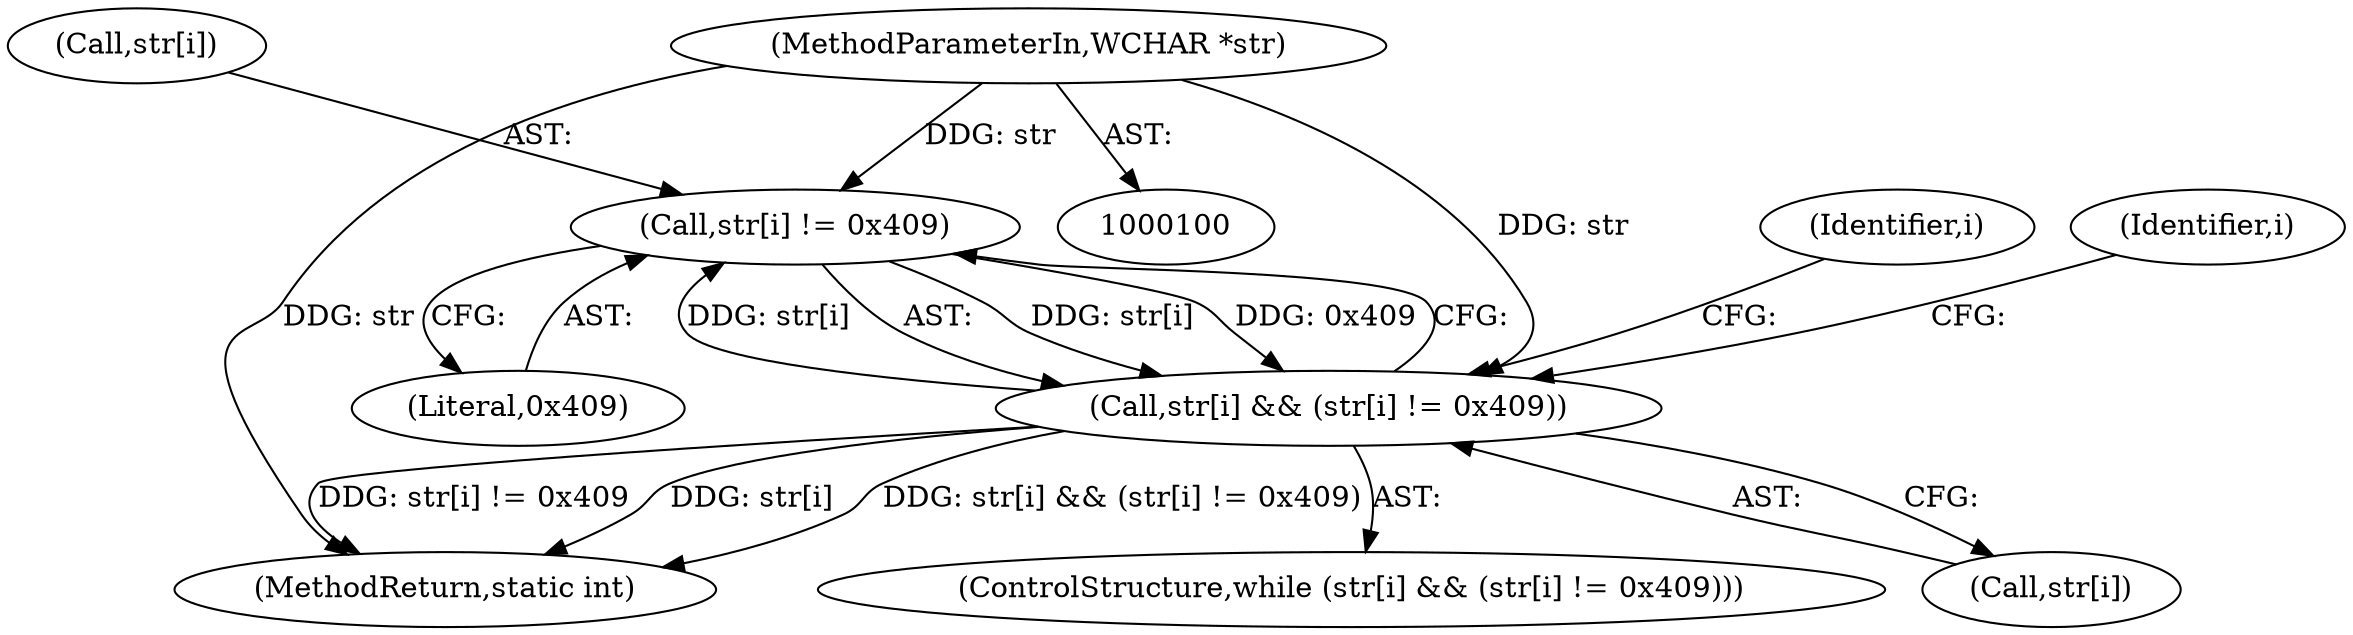 digraph "1_Chrome_ac149a8d4371c0e01e0934fdd57b09e86f96b5b9_8@pointer" {
"1000112" [label="(Call,str[i] != 0x409)"];
"1000108" [label="(Call,str[i] && (str[i] != 0x409))"];
"1000112" [label="(Call,str[i] != 0x409)"];
"1000101" [label="(MethodParameterIn,WCHAR *str)"];
"1000101" [label="(MethodParameterIn,WCHAR *str)"];
"1000112" [label="(Call,str[i] != 0x409)"];
"1000122" [label="(MethodReturn,static int)"];
"1000108" [label="(Call,str[i] && (str[i] != 0x409))"];
"1000107" [label="(ControlStructure,while (str[i] && (str[i] != 0x409)))"];
"1000116" [label="(Literal,0x409)"];
"1000113" [label="(Call,str[i])"];
"1000121" [label="(Identifier,i)"];
"1000119" [label="(Identifier,i)"];
"1000109" [label="(Call,str[i])"];
"1000112" -> "1000108"  [label="AST: "];
"1000112" -> "1000116"  [label="CFG: "];
"1000113" -> "1000112"  [label="AST: "];
"1000116" -> "1000112"  [label="AST: "];
"1000108" -> "1000112"  [label="CFG: "];
"1000112" -> "1000108"  [label="DDG: str[i]"];
"1000112" -> "1000108"  [label="DDG: 0x409"];
"1000108" -> "1000112"  [label="DDG: str[i]"];
"1000101" -> "1000112"  [label="DDG: str"];
"1000108" -> "1000107"  [label="AST: "];
"1000108" -> "1000109"  [label="CFG: "];
"1000109" -> "1000108"  [label="AST: "];
"1000119" -> "1000108"  [label="CFG: "];
"1000121" -> "1000108"  [label="CFG: "];
"1000108" -> "1000122"  [label="DDG: str[i] && (str[i] != 0x409)"];
"1000108" -> "1000122"  [label="DDG: str[i] != 0x409"];
"1000108" -> "1000122"  [label="DDG: str[i]"];
"1000101" -> "1000108"  [label="DDG: str"];
"1000101" -> "1000100"  [label="AST: "];
"1000101" -> "1000122"  [label="DDG: str"];
}
